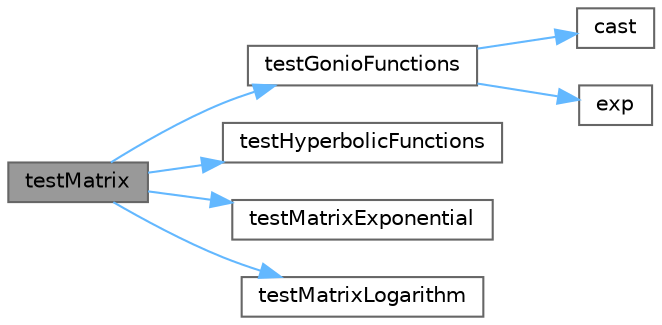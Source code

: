 digraph "testMatrix"
{
 // LATEX_PDF_SIZE
  bgcolor="transparent";
  edge [fontname=Helvetica,fontsize=10,labelfontname=Helvetica,labelfontsize=10];
  node [fontname=Helvetica,fontsize=10,shape=box,height=0.2,width=0.4];
  rankdir="LR";
  Node1 [id="Node000001",label="testMatrix",height=0.2,width=0.4,color="gray40", fillcolor="grey60", style="filled", fontcolor="black",tooltip=" "];
  Node1 -> Node2 [id="edge1_Node000001_Node000002",color="steelblue1",style="solid",tooltip=" "];
  Node2 [id="Node000002",label="testGonioFunctions",height=0.2,width=0.4,color="grey40", fillcolor="white", style="filled",URL="$matrix__function_8cpp.html#ac74b8e486e1108cb63a39530afdfc627",tooltip=" "];
  Node2 -> Node3 [id="edge2_Node000002_Node000003",color="steelblue1",style="solid",tooltip=" "];
  Node3 [id="Node000003",label="cast",height=0.2,width=0.4,color="grey40", fillcolor="white", style="filled",URL="$_common_cwise_unary_ops_8h.html#aa89d007196125d10fa7d6e19811aca05",tooltip=" "];
  Node2 -> Node4 [id="edge3_Node000002_Node000004",color="steelblue1",style="solid",tooltip=" "];
  Node4 [id="Node000004",label="exp",height=0.2,width=0.4,color="grey40", fillcolor="white", style="filled",URL="$_array_cwise_unary_ops_8h.html#a2500b5d4f377a445cb98d3f1facfa1cf",tooltip=" "];
  Node1 -> Node5 [id="edge4_Node000001_Node000005",color="steelblue1",style="solid",tooltip=" "];
  Node5 [id="Node000005",label="testHyperbolicFunctions",height=0.2,width=0.4,color="grey40", fillcolor="white", style="filled",URL="$matrix__function_8cpp.html#a310232bdb13746bbc5c55d8d751b0550",tooltip=" "];
  Node1 -> Node6 [id="edge5_Node000001_Node000006",color="steelblue1",style="solid",tooltip=" "];
  Node6 [id="Node000006",label="testMatrixExponential",height=0.2,width=0.4,color="grey40", fillcolor="white", style="filled",URL="$matrix__function_8cpp.html#a333dbcca94bb50609dc41f8e7b0a9993",tooltip=" "];
  Node1 -> Node7 [id="edge6_Node000001_Node000007",color="steelblue1",style="solid",tooltip=" "];
  Node7 [id="Node000007",label="testMatrixLogarithm",height=0.2,width=0.4,color="grey40", fillcolor="white", style="filled",URL="$matrix__function_8cpp.html#a1c946ac9bc8a30e0fa3f9721764ea1d7",tooltip=" "];
}
